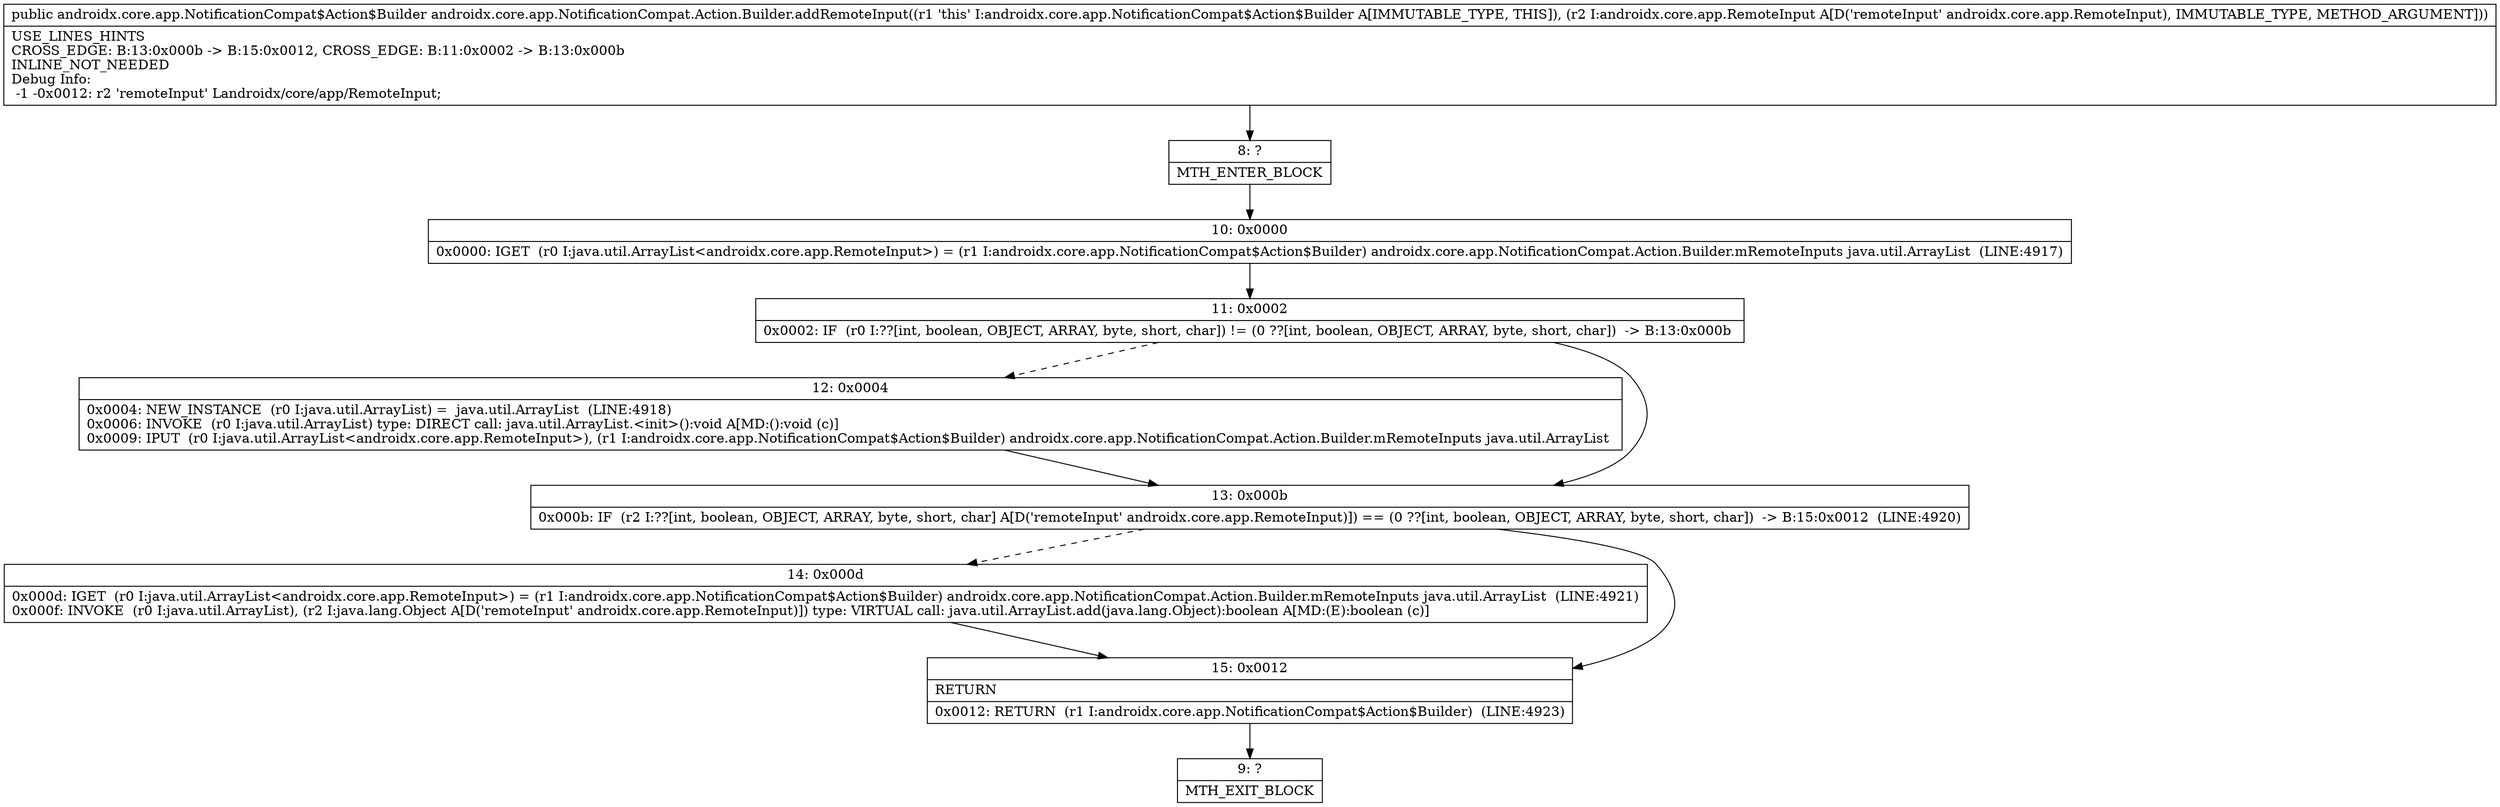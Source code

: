 digraph "CFG forandroidx.core.app.NotificationCompat.Action.Builder.addRemoteInput(Landroidx\/core\/app\/RemoteInput;)Landroidx\/core\/app\/NotificationCompat$Action$Builder;" {
Node_8 [shape=record,label="{8\:\ ?|MTH_ENTER_BLOCK\l}"];
Node_10 [shape=record,label="{10\:\ 0x0000|0x0000: IGET  (r0 I:java.util.ArrayList\<androidx.core.app.RemoteInput\>) = (r1 I:androidx.core.app.NotificationCompat$Action$Builder) androidx.core.app.NotificationCompat.Action.Builder.mRemoteInputs java.util.ArrayList  (LINE:4917)\l}"];
Node_11 [shape=record,label="{11\:\ 0x0002|0x0002: IF  (r0 I:??[int, boolean, OBJECT, ARRAY, byte, short, char]) != (0 ??[int, boolean, OBJECT, ARRAY, byte, short, char])  \-\> B:13:0x000b \l}"];
Node_12 [shape=record,label="{12\:\ 0x0004|0x0004: NEW_INSTANCE  (r0 I:java.util.ArrayList) =  java.util.ArrayList  (LINE:4918)\l0x0006: INVOKE  (r0 I:java.util.ArrayList) type: DIRECT call: java.util.ArrayList.\<init\>():void A[MD:():void (c)]\l0x0009: IPUT  (r0 I:java.util.ArrayList\<androidx.core.app.RemoteInput\>), (r1 I:androidx.core.app.NotificationCompat$Action$Builder) androidx.core.app.NotificationCompat.Action.Builder.mRemoteInputs java.util.ArrayList \l}"];
Node_13 [shape=record,label="{13\:\ 0x000b|0x000b: IF  (r2 I:??[int, boolean, OBJECT, ARRAY, byte, short, char] A[D('remoteInput' androidx.core.app.RemoteInput)]) == (0 ??[int, boolean, OBJECT, ARRAY, byte, short, char])  \-\> B:15:0x0012  (LINE:4920)\l}"];
Node_14 [shape=record,label="{14\:\ 0x000d|0x000d: IGET  (r0 I:java.util.ArrayList\<androidx.core.app.RemoteInput\>) = (r1 I:androidx.core.app.NotificationCompat$Action$Builder) androidx.core.app.NotificationCompat.Action.Builder.mRemoteInputs java.util.ArrayList  (LINE:4921)\l0x000f: INVOKE  (r0 I:java.util.ArrayList), (r2 I:java.lang.Object A[D('remoteInput' androidx.core.app.RemoteInput)]) type: VIRTUAL call: java.util.ArrayList.add(java.lang.Object):boolean A[MD:(E):boolean (c)]\l}"];
Node_15 [shape=record,label="{15\:\ 0x0012|RETURN\l|0x0012: RETURN  (r1 I:androidx.core.app.NotificationCompat$Action$Builder)  (LINE:4923)\l}"];
Node_9 [shape=record,label="{9\:\ ?|MTH_EXIT_BLOCK\l}"];
MethodNode[shape=record,label="{public androidx.core.app.NotificationCompat$Action$Builder androidx.core.app.NotificationCompat.Action.Builder.addRemoteInput((r1 'this' I:androidx.core.app.NotificationCompat$Action$Builder A[IMMUTABLE_TYPE, THIS]), (r2 I:androidx.core.app.RemoteInput A[D('remoteInput' androidx.core.app.RemoteInput), IMMUTABLE_TYPE, METHOD_ARGUMENT]))  | USE_LINES_HINTS\lCROSS_EDGE: B:13:0x000b \-\> B:15:0x0012, CROSS_EDGE: B:11:0x0002 \-\> B:13:0x000b\lINLINE_NOT_NEEDED\lDebug Info:\l  \-1 \-0x0012: r2 'remoteInput' Landroidx\/core\/app\/RemoteInput;\l}"];
MethodNode -> Node_8;Node_8 -> Node_10;
Node_10 -> Node_11;
Node_11 -> Node_12[style=dashed];
Node_11 -> Node_13;
Node_12 -> Node_13;
Node_13 -> Node_14[style=dashed];
Node_13 -> Node_15;
Node_14 -> Node_15;
Node_15 -> Node_9;
}

